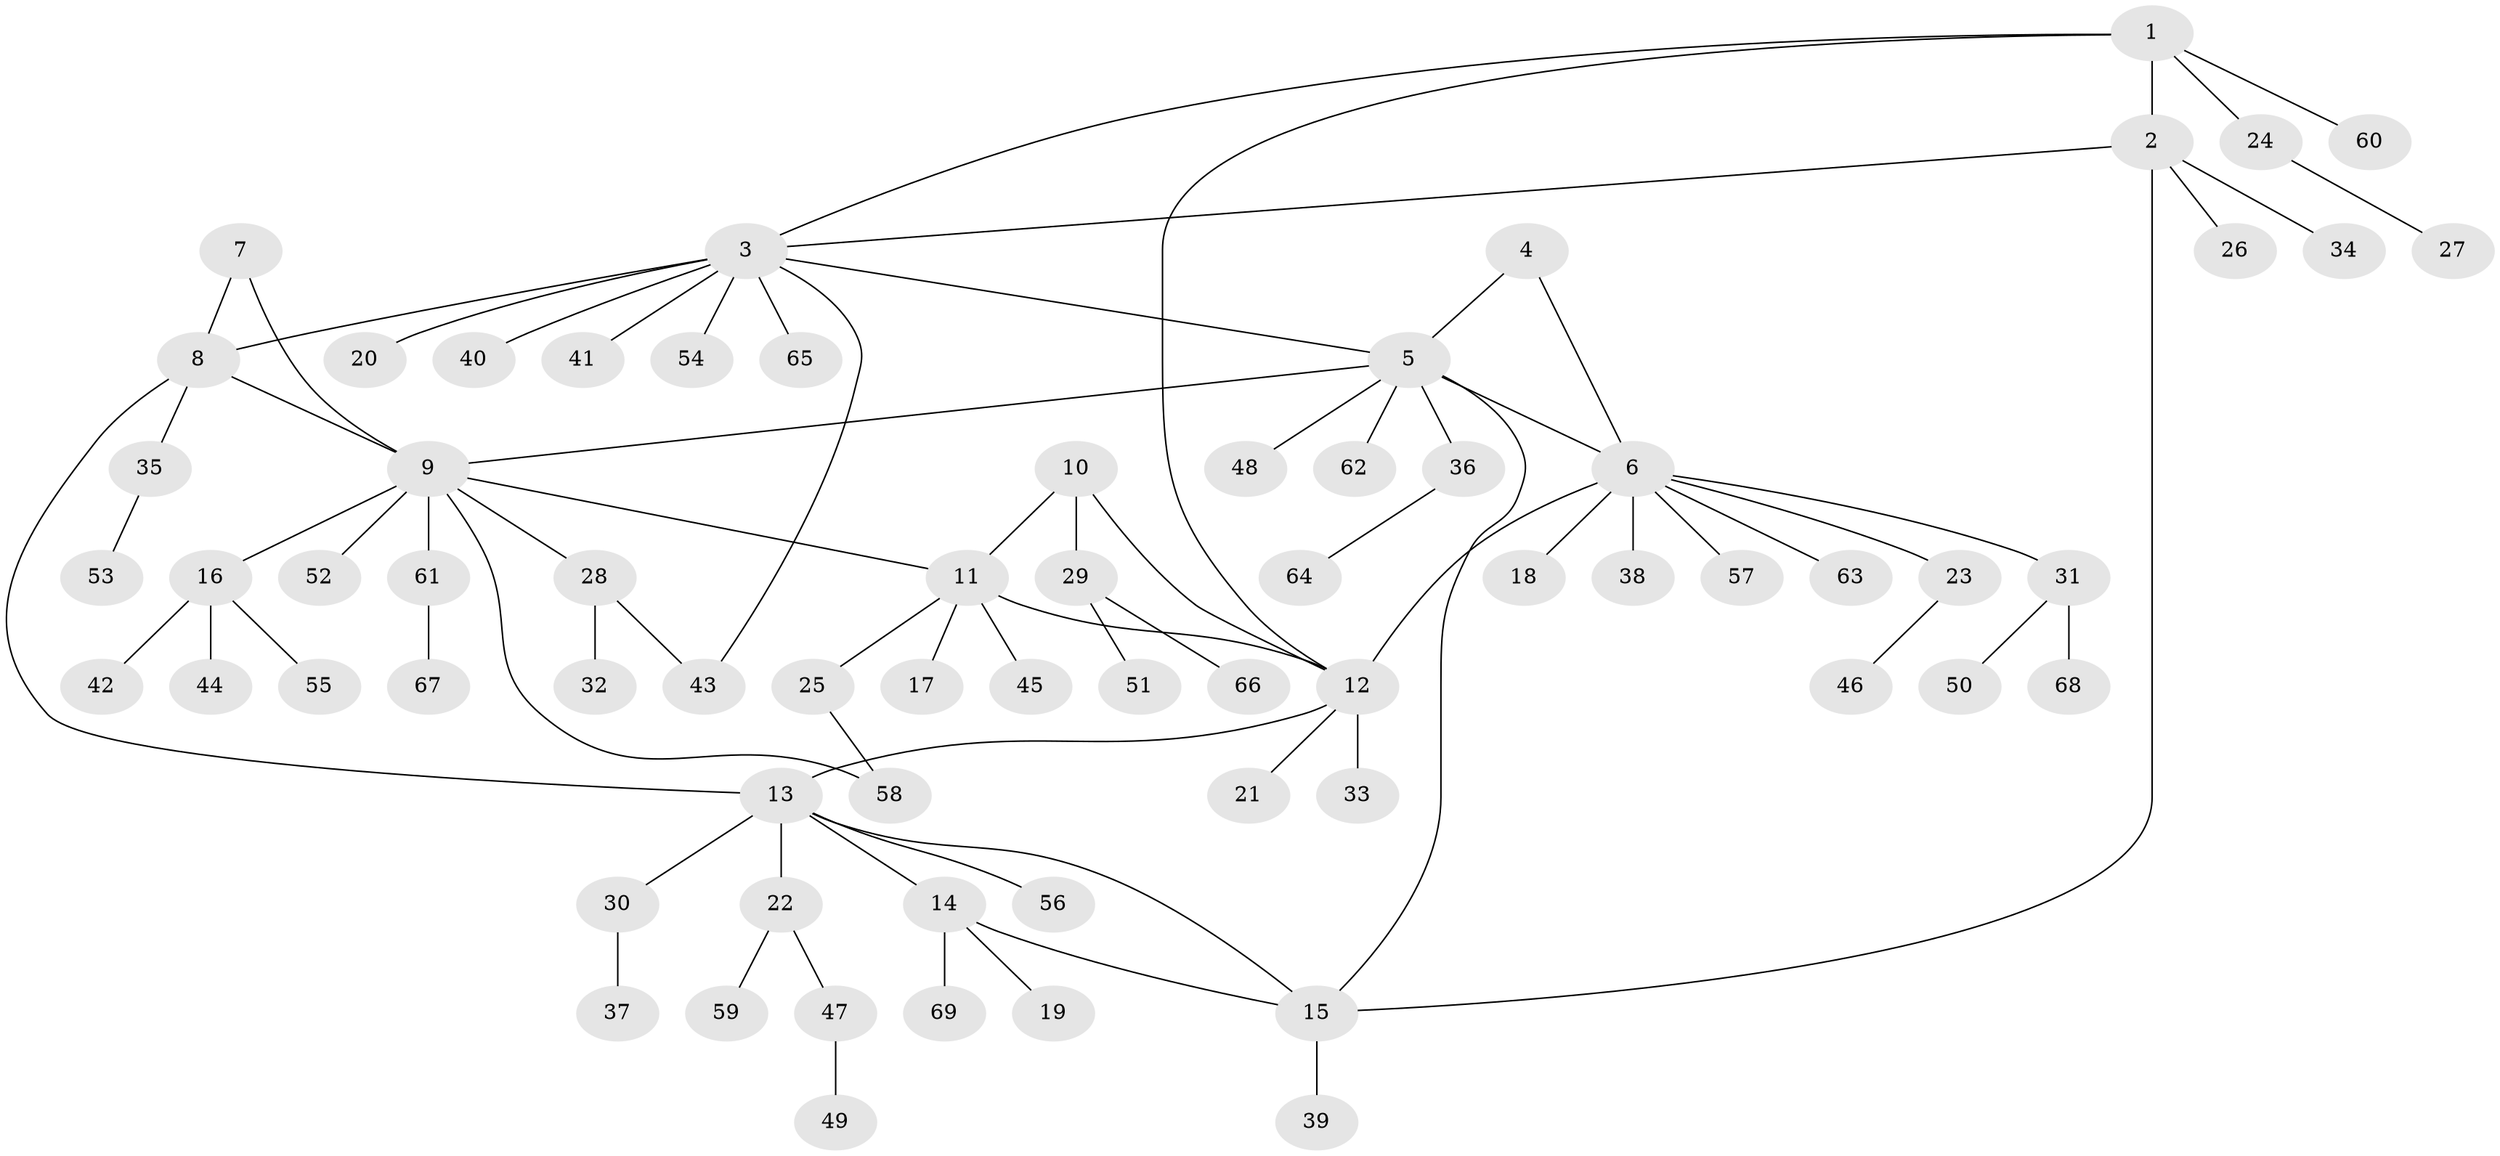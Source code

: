 // coarse degree distribution, {4: 0.0196078431372549, 12: 0.0392156862745098, 2: 0.09803921568627451, 7: 0.0196078431372549, 8: 0.0196078431372549, 5: 0.0392156862745098, 3: 0.0784313725490196, 6: 0.0392156862745098, 1: 0.6470588235294118}
// Generated by graph-tools (version 1.1) at 2025/24/03/03/25 07:24:16]
// undirected, 69 vertices, 81 edges
graph export_dot {
graph [start="1"]
  node [color=gray90,style=filled];
  1;
  2;
  3;
  4;
  5;
  6;
  7;
  8;
  9;
  10;
  11;
  12;
  13;
  14;
  15;
  16;
  17;
  18;
  19;
  20;
  21;
  22;
  23;
  24;
  25;
  26;
  27;
  28;
  29;
  30;
  31;
  32;
  33;
  34;
  35;
  36;
  37;
  38;
  39;
  40;
  41;
  42;
  43;
  44;
  45;
  46;
  47;
  48;
  49;
  50;
  51;
  52;
  53;
  54;
  55;
  56;
  57;
  58;
  59;
  60;
  61;
  62;
  63;
  64;
  65;
  66;
  67;
  68;
  69;
  1 -- 2;
  1 -- 3;
  1 -- 12;
  1 -- 24;
  1 -- 60;
  2 -- 3;
  2 -- 15;
  2 -- 26;
  2 -- 34;
  3 -- 5;
  3 -- 8;
  3 -- 20;
  3 -- 40;
  3 -- 41;
  3 -- 43;
  3 -- 54;
  3 -- 65;
  4 -- 5;
  4 -- 6;
  5 -- 6;
  5 -- 9;
  5 -- 15;
  5 -- 36;
  5 -- 48;
  5 -- 62;
  6 -- 12;
  6 -- 18;
  6 -- 23;
  6 -- 31;
  6 -- 38;
  6 -- 57;
  6 -- 63;
  7 -- 8;
  7 -- 9;
  8 -- 9;
  8 -- 13;
  8 -- 35;
  9 -- 11;
  9 -- 16;
  9 -- 28;
  9 -- 52;
  9 -- 58;
  9 -- 61;
  10 -- 11;
  10 -- 12;
  10 -- 29;
  11 -- 12;
  11 -- 17;
  11 -- 25;
  11 -- 45;
  12 -- 13;
  12 -- 21;
  12 -- 33;
  13 -- 14;
  13 -- 15;
  13 -- 22;
  13 -- 30;
  13 -- 56;
  14 -- 15;
  14 -- 19;
  14 -- 69;
  15 -- 39;
  16 -- 42;
  16 -- 44;
  16 -- 55;
  22 -- 47;
  22 -- 59;
  23 -- 46;
  24 -- 27;
  25 -- 58;
  28 -- 32;
  28 -- 43;
  29 -- 51;
  29 -- 66;
  30 -- 37;
  31 -- 50;
  31 -- 68;
  35 -- 53;
  36 -- 64;
  47 -- 49;
  61 -- 67;
}
